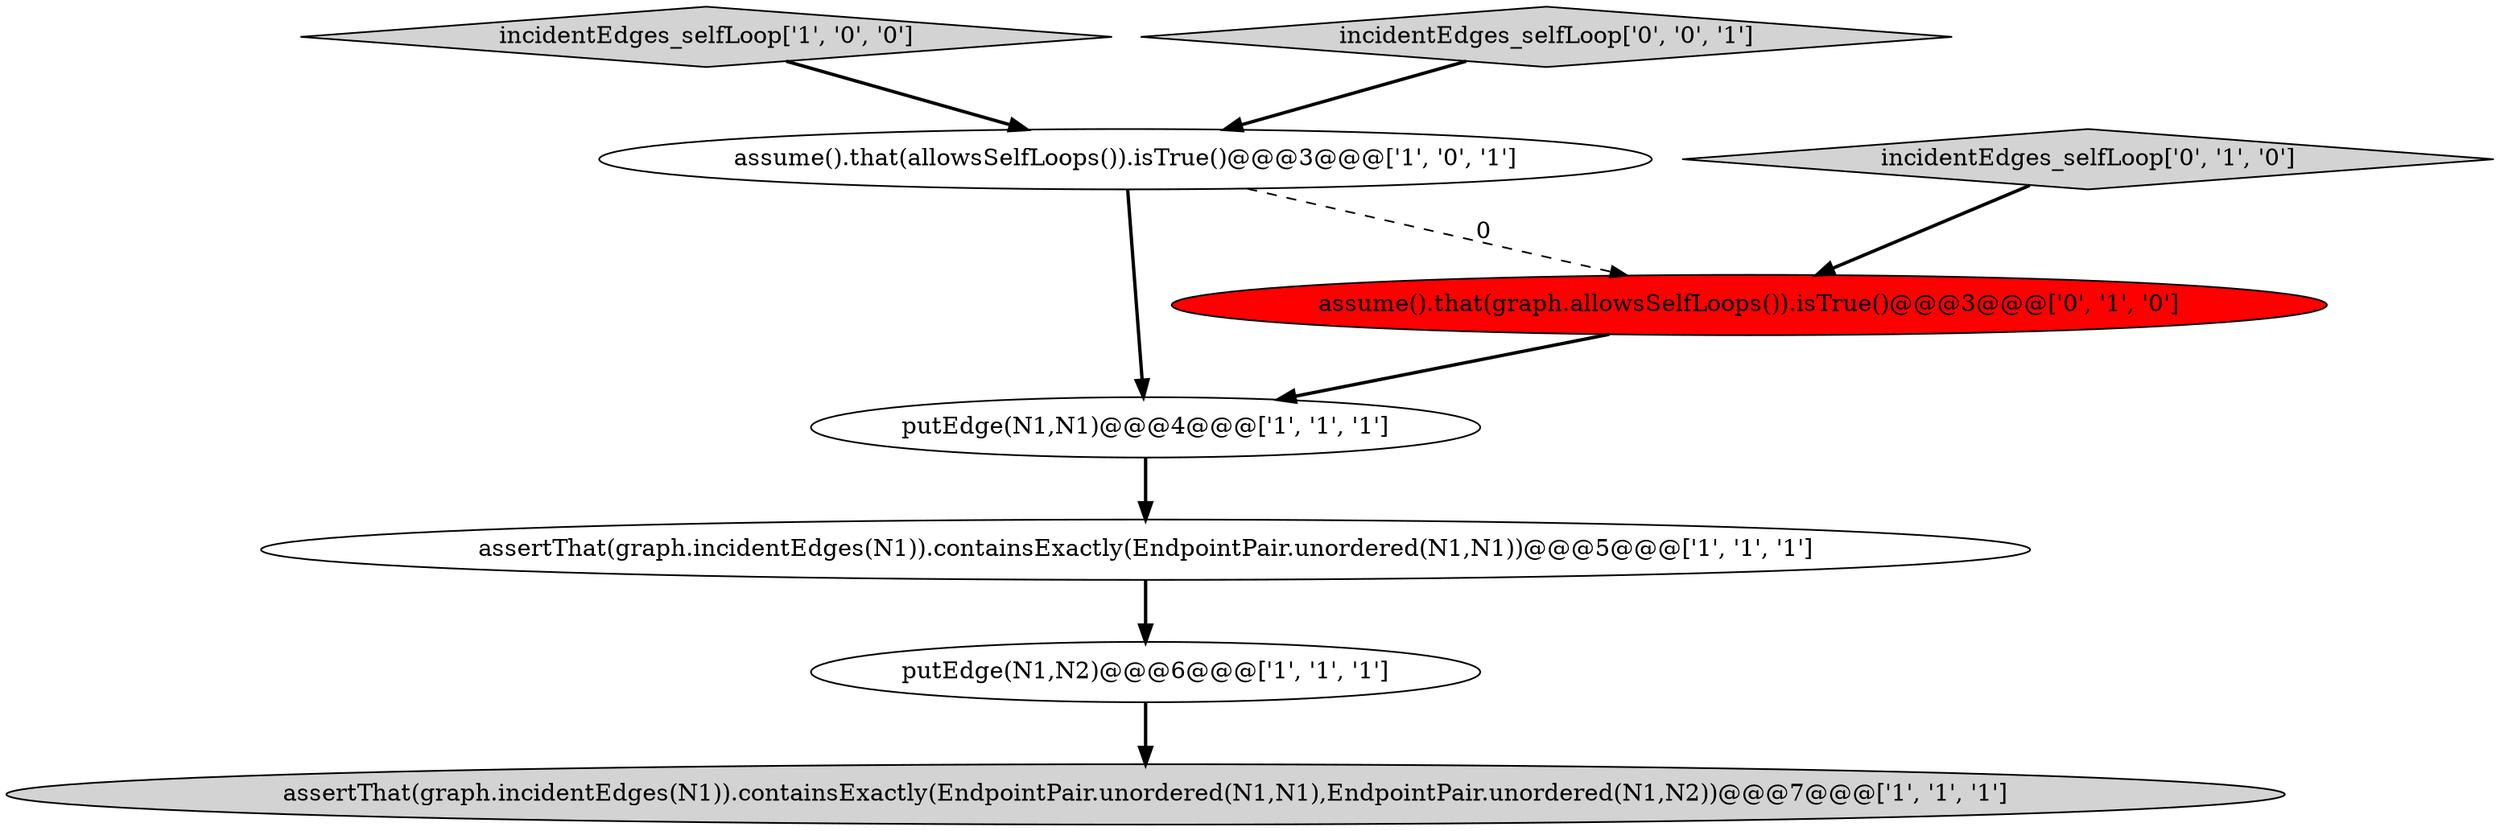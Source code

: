 digraph {
3 [style = filled, label = "incidentEdges_selfLoop['1', '0', '0']", fillcolor = lightgray, shape = diamond image = "AAA0AAABBB1BBB"];
7 [style = filled, label = "incidentEdges_selfLoop['0', '1', '0']", fillcolor = lightgray, shape = diamond image = "AAA0AAABBB2BBB"];
5 [style = filled, label = "assume().that(allowsSelfLoops()).isTrue()@@@3@@@['1', '0', '1']", fillcolor = white, shape = ellipse image = "AAA0AAABBB1BBB"];
6 [style = filled, label = "assume().that(graph.allowsSelfLoops()).isTrue()@@@3@@@['0', '1', '0']", fillcolor = red, shape = ellipse image = "AAA1AAABBB2BBB"];
0 [style = filled, label = "assertThat(graph.incidentEdges(N1)).containsExactly(EndpointPair.unordered(N1,N1))@@@5@@@['1', '1', '1']", fillcolor = white, shape = ellipse image = "AAA0AAABBB1BBB"];
4 [style = filled, label = "putEdge(N1,N2)@@@6@@@['1', '1', '1']", fillcolor = white, shape = ellipse image = "AAA0AAABBB1BBB"];
1 [style = filled, label = "putEdge(N1,N1)@@@4@@@['1', '1', '1']", fillcolor = white, shape = ellipse image = "AAA0AAABBB1BBB"];
2 [style = filled, label = "assertThat(graph.incidentEdges(N1)).containsExactly(EndpointPair.unordered(N1,N1),EndpointPair.unordered(N1,N2))@@@7@@@['1', '1', '1']", fillcolor = lightgray, shape = ellipse image = "AAA0AAABBB1BBB"];
8 [style = filled, label = "incidentEdges_selfLoop['0', '0', '1']", fillcolor = lightgray, shape = diamond image = "AAA0AAABBB3BBB"];
6->1 [style = bold, label=""];
5->1 [style = bold, label=""];
3->5 [style = bold, label=""];
1->0 [style = bold, label=""];
4->2 [style = bold, label=""];
5->6 [style = dashed, label="0"];
8->5 [style = bold, label=""];
0->4 [style = bold, label=""];
7->6 [style = bold, label=""];
}
